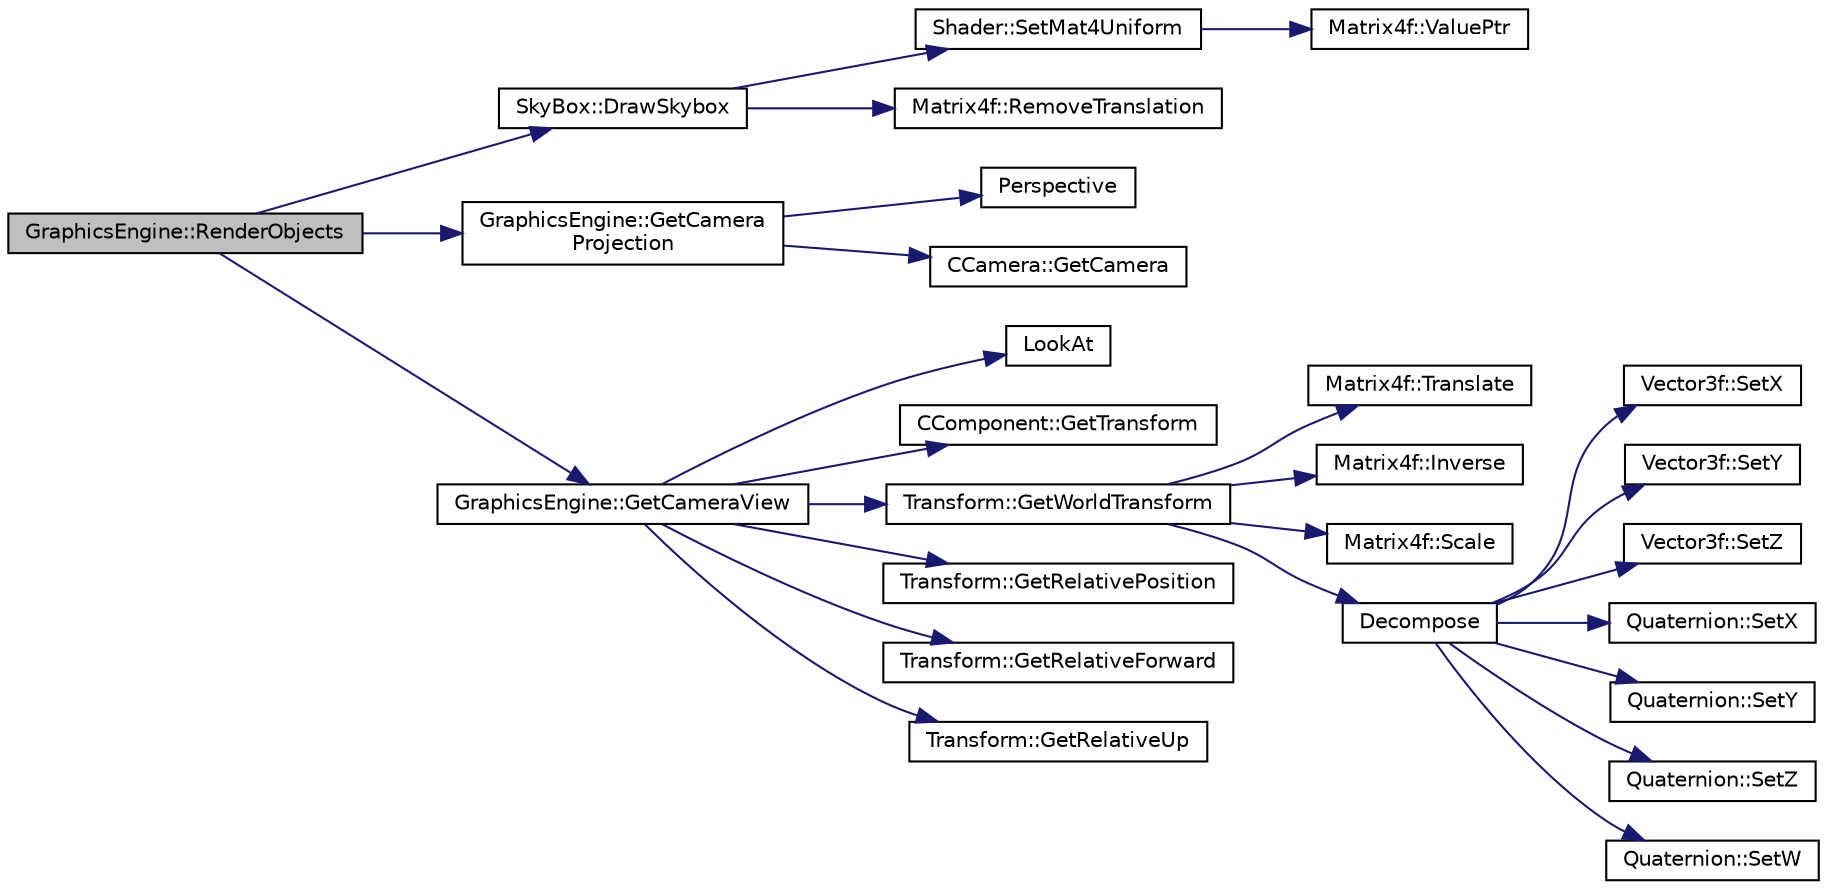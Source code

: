 digraph "GraphicsEngine::RenderObjects"
{
 // LATEX_PDF_SIZE
  edge [fontname="Helvetica",fontsize="10",labelfontname="Helvetica",labelfontsize="10"];
  node [fontname="Helvetica",fontsize="10",shape=record];
  rankdir="LR";
  Node396 [label="GraphicsEngine::RenderObjects",height=0.2,width=0.4,color="black", fillcolor="grey75", style="filled", fontcolor="black",tooltip=" "];
  Node396 -> Node397 [color="midnightblue",fontsize="10",style="solid",fontname="Helvetica"];
  Node397 [label="SkyBox::DrawSkybox",height=0.2,width=0.4,color="black", fillcolor="white", style="filled",URL="$class_sky_box.html#acdb120b43fa970aaecb43c460e688f51",tooltip=" "];
  Node397 -> Node398 [color="midnightblue",fontsize="10",style="solid",fontname="Helvetica"];
  Node398 [label="Shader::SetMat4Uniform",height=0.2,width=0.4,color="black", fillcolor="white", style="filled",URL="$class_shader.html#af3c9771992ec0ec23433713bebb4ee79",tooltip="Sets a global matrix 4x4 uniform in the shader"];
  Node398 -> Node399 [color="midnightblue",fontsize="10",style="solid",fontname="Helvetica"];
  Node399 [label="Matrix4f::ValuePtr",height=0.2,width=0.4,color="black", fillcolor="white", style="filled",URL="$class_matrix4f.html#a2e3678454ddd2063fff3f21dfac85a45",tooltip=" "];
  Node397 -> Node400 [color="midnightblue",fontsize="10",style="solid",fontname="Helvetica"];
  Node400 [label="Matrix4f::RemoveTranslation",height=0.2,width=0.4,color="black", fillcolor="white", style="filled",URL="$class_matrix4f.html#a75f54c6d707410fd7d9ed5b0263a3a73",tooltip=" "];
  Node396 -> Node401 [color="midnightblue",fontsize="10",style="solid",fontname="Helvetica"];
  Node401 [label="GraphicsEngine::GetCamera\lProjection",height=0.2,width=0.4,color="black", fillcolor="white", style="filled",URL="$class_graphics_engine.html#ad368bd761d0bea42600b0d5479d24f23",tooltip="Accessor for the projection matrix of the active camera."];
  Node401 -> Node402 [color="midnightblue",fontsize="10",style="solid",fontname="Helvetica"];
  Node402 [label="Perspective",height=0.2,width=0.4,color="black", fillcolor="white", style="filled",URL="$_misc_math_8cpp.html#adab621185cf6bcd31d66155a90eb1f0e",tooltip=" "];
  Node401 -> Node403 [color="midnightblue",fontsize="10",style="solid",fontname="Helvetica"];
  Node403 [label="CCamera::GetCamera",height=0.2,width=0.4,color="black", fillcolor="white", style="filled",URL="$class_c_camera.html#a0e2ace71b0702c64078e5cf997026247",tooltip="camera accessor"];
  Node396 -> Node404 [color="midnightblue",fontsize="10",style="solid",fontname="Helvetica"];
  Node404 [label="GraphicsEngine::GetCameraView",height=0.2,width=0.4,color="black", fillcolor="white", style="filled",URL="$class_graphics_engine.html#a0ee78e7d5cd78fef727ee2543f80cbd5",tooltip="returns the current camera view position/direction"];
  Node404 -> Node405 [color="midnightblue",fontsize="10",style="solid",fontname="Helvetica"];
  Node405 [label="LookAt",height=0.2,width=0.4,color="black", fillcolor="white", style="filled",URL="$_misc_math_8cpp.html#a84fdff132c6f3a334dbb0146e255b072",tooltip=" "];
  Node404 -> Node406 [color="midnightblue",fontsize="10",style="solid",fontname="Helvetica"];
  Node406 [label="CComponent::GetTransform",height=0.2,width=0.4,color="black", fillcolor="white", style="filled",URL="$class_c_component.html#a3796546e2460ee6457af80534ddff0d5",tooltip="transform accessor"];
  Node404 -> Node407 [color="midnightblue",fontsize="10",style="solid",fontname="Helvetica"];
  Node407 [label="Transform::GetWorldTransform",height=0.2,width=0.4,color="black", fillcolor="white", style="filled",URL="$class_transform.html#ac84077749121c7c7192d3ffa47db49c9",tooltip="Gets this transform's absolute value in world space based on all its parents."];
  Node407 -> Node408 [color="midnightblue",fontsize="10",style="solid",fontname="Helvetica"];
  Node408 [label="Matrix4f::Translate",height=0.2,width=0.4,color="black", fillcolor="white", style="filled",URL="$class_matrix4f.html#a7f24e90f377fa263ff85116aad8f25bb",tooltip=" "];
  Node407 -> Node409 [color="midnightblue",fontsize="10",style="solid",fontname="Helvetica"];
  Node409 [label="Matrix4f::Inverse",height=0.2,width=0.4,color="black", fillcolor="white", style="filled",URL="$class_matrix4f.html#aa09d69518dac4d550ad479961ec19f73",tooltip=" "];
  Node407 -> Node410 [color="midnightblue",fontsize="10",style="solid",fontname="Helvetica"];
  Node410 [label="Matrix4f::Scale",height=0.2,width=0.4,color="black", fillcolor="white", style="filled",URL="$class_matrix4f.html#a71cb5e4de86d71bf51c079ad8acbf229",tooltip=" "];
  Node407 -> Node411 [color="midnightblue",fontsize="10",style="solid",fontname="Helvetica"];
  Node411 [label="Decompose",height=0.2,width=0.4,color="black", fillcolor="white", style="filled",URL="$_misc_math_8cpp.html#a5333ad52717a28c5234329908023c296",tooltip=" "];
  Node411 -> Node412 [color="midnightblue",fontsize="10",style="solid",fontname="Helvetica"];
  Node412 [label="Vector3f::SetX",height=0.2,width=0.4,color="black", fillcolor="white", style="filled",URL="$class_vector3f.html#aaa6791fa256647707bcf41017f498bcf",tooltip="x value mutator"];
  Node411 -> Node413 [color="midnightblue",fontsize="10",style="solid",fontname="Helvetica"];
  Node413 [label="Vector3f::SetY",height=0.2,width=0.4,color="black", fillcolor="white", style="filled",URL="$class_vector3f.html#a260bcd7eb6bebb43f79a29421d254f2b",tooltip="y value mutator"];
  Node411 -> Node414 [color="midnightblue",fontsize="10",style="solid",fontname="Helvetica"];
  Node414 [label="Vector3f::SetZ",height=0.2,width=0.4,color="black", fillcolor="white", style="filled",URL="$class_vector3f.html#afb24d616af2e75cce9af632c870141ac",tooltip="z value mutator"];
  Node411 -> Node415 [color="midnightblue",fontsize="10",style="solid",fontname="Helvetica"];
  Node415 [label="Quaternion::SetX",height=0.2,width=0.4,color="black", fillcolor="white", style="filled",URL="$class_quaternion.html#a1bfc1782be552d9163706f772faab415",tooltip="x value mutator"];
  Node411 -> Node416 [color="midnightblue",fontsize="10",style="solid",fontname="Helvetica"];
  Node416 [label="Quaternion::SetY",height=0.2,width=0.4,color="black", fillcolor="white", style="filled",URL="$class_quaternion.html#a7bb167a496e76cd5dfeeff68cd22c143",tooltip="y value mutator"];
  Node411 -> Node417 [color="midnightblue",fontsize="10",style="solid",fontname="Helvetica"];
  Node417 [label="Quaternion::SetZ",height=0.2,width=0.4,color="black", fillcolor="white", style="filled",URL="$class_quaternion.html#a68030fa2014f3d281ac8116722954661",tooltip="z value mutator"];
  Node411 -> Node418 [color="midnightblue",fontsize="10",style="solid",fontname="Helvetica"];
  Node418 [label="Quaternion::SetW",height=0.2,width=0.4,color="black", fillcolor="white", style="filled",URL="$class_quaternion.html#a1ebf115669b6eea34055c9ceabbab3c7",tooltip="w value mutator"];
  Node404 -> Node419 [color="midnightblue",fontsize="10",style="solid",fontname="Helvetica"];
  Node419 [label="Transform::GetRelativePosition",height=0.2,width=0.4,color="black", fillcolor="white", style="filled",URL="$class_transform.html#a07df84a85998644477081fc31d53e546",tooltip="position accessor"];
  Node404 -> Node420 [color="midnightblue",fontsize="10",style="solid",fontname="Helvetica"];
  Node420 [label="Transform::GetRelativeForward",height=0.2,width=0.4,color="black", fillcolor="white", style="filled",URL="$class_transform.html#acdae6b71a7ab33739288c07e5876bc40",tooltip="Retrieves the forward direction of this vector relative to parent transform."];
  Node404 -> Node421 [color="midnightblue",fontsize="10",style="solid",fontname="Helvetica"];
  Node421 [label="Transform::GetRelativeUp",height=0.2,width=0.4,color="black", fillcolor="white", style="filled",URL="$class_transform.html#a6b845db08255a6fa05d94bfeefc7ef9f",tooltip="Retrieves the up direction of this vector relative to parent transform."];
}

